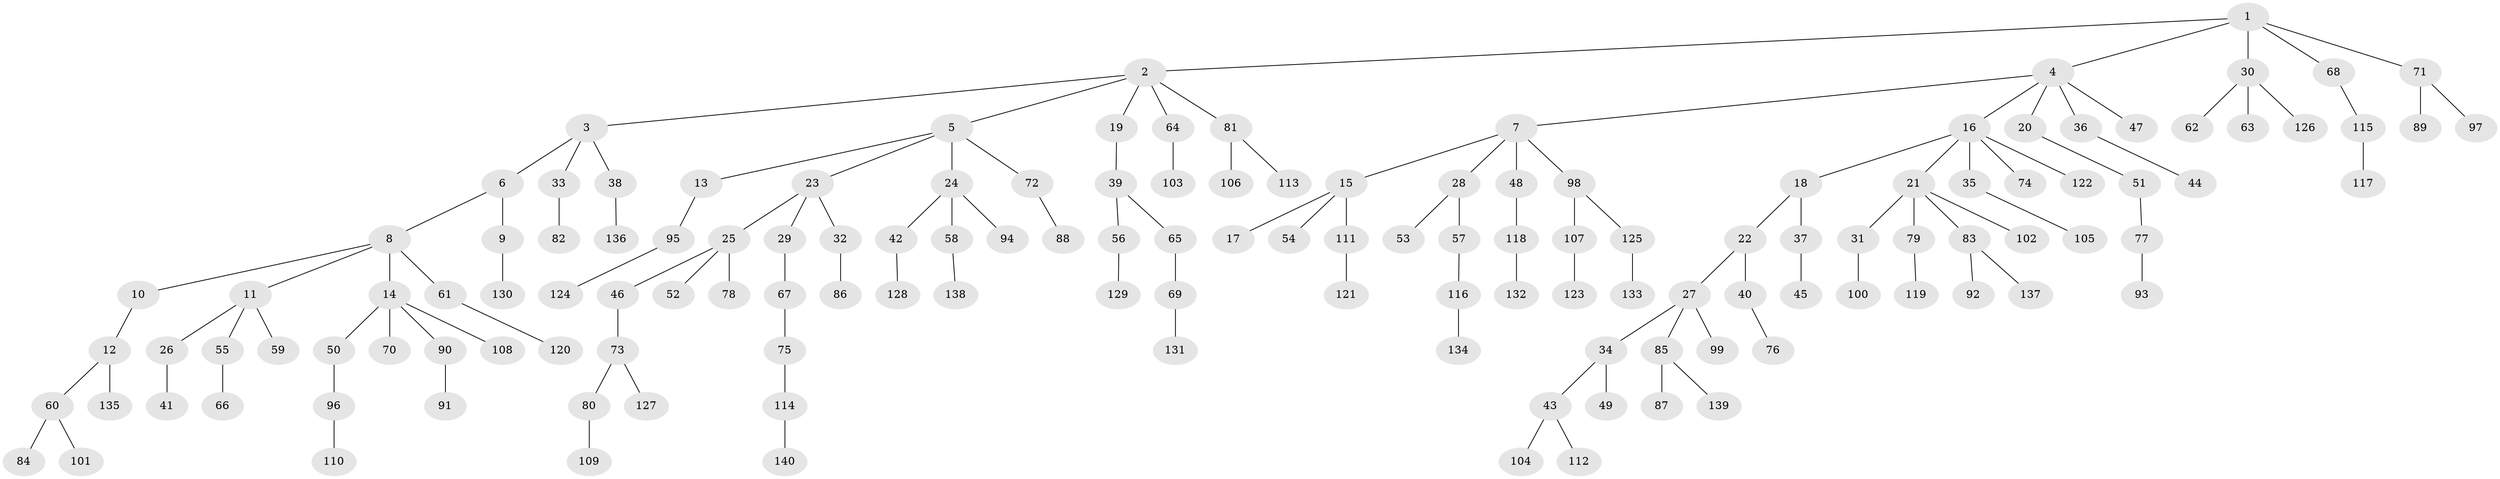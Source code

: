 // coarse degree distribution, {1: 0.5348837209302325, 2: 0.18604651162790697, 3: 0.11627906976744186, 4: 0.11627906976744186, 5: 0.046511627906976744}
// Generated by graph-tools (version 1.1) at 2025/37/03/04/25 23:37:18]
// undirected, 140 vertices, 139 edges
graph export_dot {
  node [color=gray90,style=filled];
  1;
  2;
  3;
  4;
  5;
  6;
  7;
  8;
  9;
  10;
  11;
  12;
  13;
  14;
  15;
  16;
  17;
  18;
  19;
  20;
  21;
  22;
  23;
  24;
  25;
  26;
  27;
  28;
  29;
  30;
  31;
  32;
  33;
  34;
  35;
  36;
  37;
  38;
  39;
  40;
  41;
  42;
  43;
  44;
  45;
  46;
  47;
  48;
  49;
  50;
  51;
  52;
  53;
  54;
  55;
  56;
  57;
  58;
  59;
  60;
  61;
  62;
  63;
  64;
  65;
  66;
  67;
  68;
  69;
  70;
  71;
  72;
  73;
  74;
  75;
  76;
  77;
  78;
  79;
  80;
  81;
  82;
  83;
  84;
  85;
  86;
  87;
  88;
  89;
  90;
  91;
  92;
  93;
  94;
  95;
  96;
  97;
  98;
  99;
  100;
  101;
  102;
  103;
  104;
  105;
  106;
  107;
  108;
  109;
  110;
  111;
  112;
  113;
  114;
  115;
  116;
  117;
  118;
  119;
  120;
  121;
  122;
  123;
  124;
  125;
  126;
  127;
  128;
  129;
  130;
  131;
  132;
  133;
  134;
  135;
  136;
  137;
  138;
  139;
  140;
  1 -- 2;
  1 -- 4;
  1 -- 30;
  1 -- 68;
  1 -- 71;
  2 -- 3;
  2 -- 5;
  2 -- 19;
  2 -- 64;
  2 -- 81;
  3 -- 6;
  3 -- 33;
  3 -- 38;
  4 -- 7;
  4 -- 16;
  4 -- 20;
  4 -- 36;
  4 -- 47;
  5 -- 13;
  5 -- 23;
  5 -- 24;
  5 -- 72;
  6 -- 8;
  6 -- 9;
  7 -- 15;
  7 -- 28;
  7 -- 48;
  7 -- 98;
  8 -- 10;
  8 -- 11;
  8 -- 14;
  8 -- 61;
  9 -- 130;
  10 -- 12;
  11 -- 26;
  11 -- 55;
  11 -- 59;
  12 -- 60;
  12 -- 135;
  13 -- 95;
  14 -- 50;
  14 -- 70;
  14 -- 90;
  14 -- 108;
  15 -- 17;
  15 -- 54;
  15 -- 111;
  16 -- 18;
  16 -- 21;
  16 -- 35;
  16 -- 74;
  16 -- 122;
  18 -- 22;
  18 -- 37;
  19 -- 39;
  20 -- 51;
  21 -- 31;
  21 -- 79;
  21 -- 83;
  21 -- 102;
  22 -- 27;
  22 -- 40;
  23 -- 25;
  23 -- 29;
  23 -- 32;
  24 -- 42;
  24 -- 58;
  24 -- 94;
  25 -- 46;
  25 -- 52;
  25 -- 78;
  26 -- 41;
  27 -- 34;
  27 -- 85;
  27 -- 99;
  28 -- 53;
  28 -- 57;
  29 -- 67;
  30 -- 62;
  30 -- 63;
  30 -- 126;
  31 -- 100;
  32 -- 86;
  33 -- 82;
  34 -- 43;
  34 -- 49;
  35 -- 105;
  36 -- 44;
  37 -- 45;
  38 -- 136;
  39 -- 56;
  39 -- 65;
  40 -- 76;
  42 -- 128;
  43 -- 104;
  43 -- 112;
  46 -- 73;
  48 -- 118;
  50 -- 96;
  51 -- 77;
  55 -- 66;
  56 -- 129;
  57 -- 116;
  58 -- 138;
  60 -- 84;
  60 -- 101;
  61 -- 120;
  64 -- 103;
  65 -- 69;
  67 -- 75;
  68 -- 115;
  69 -- 131;
  71 -- 89;
  71 -- 97;
  72 -- 88;
  73 -- 80;
  73 -- 127;
  75 -- 114;
  77 -- 93;
  79 -- 119;
  80 -- 109;
  81 -- 106;
  81 -- 113;
  83 -- 92;
  83 -- 137;
  85 -- 87;
  85 -- 139;
  90 -- 91;
  95 -- 124;
  96 -- 110;
  98 -- 107;
  98 -- 125;
  107 -- 123;
  111 -- 121;
  114 -- 140;
  115 -- 117;
  116 -- 134;
  118 -- 132;
  125 -- 133;
}
